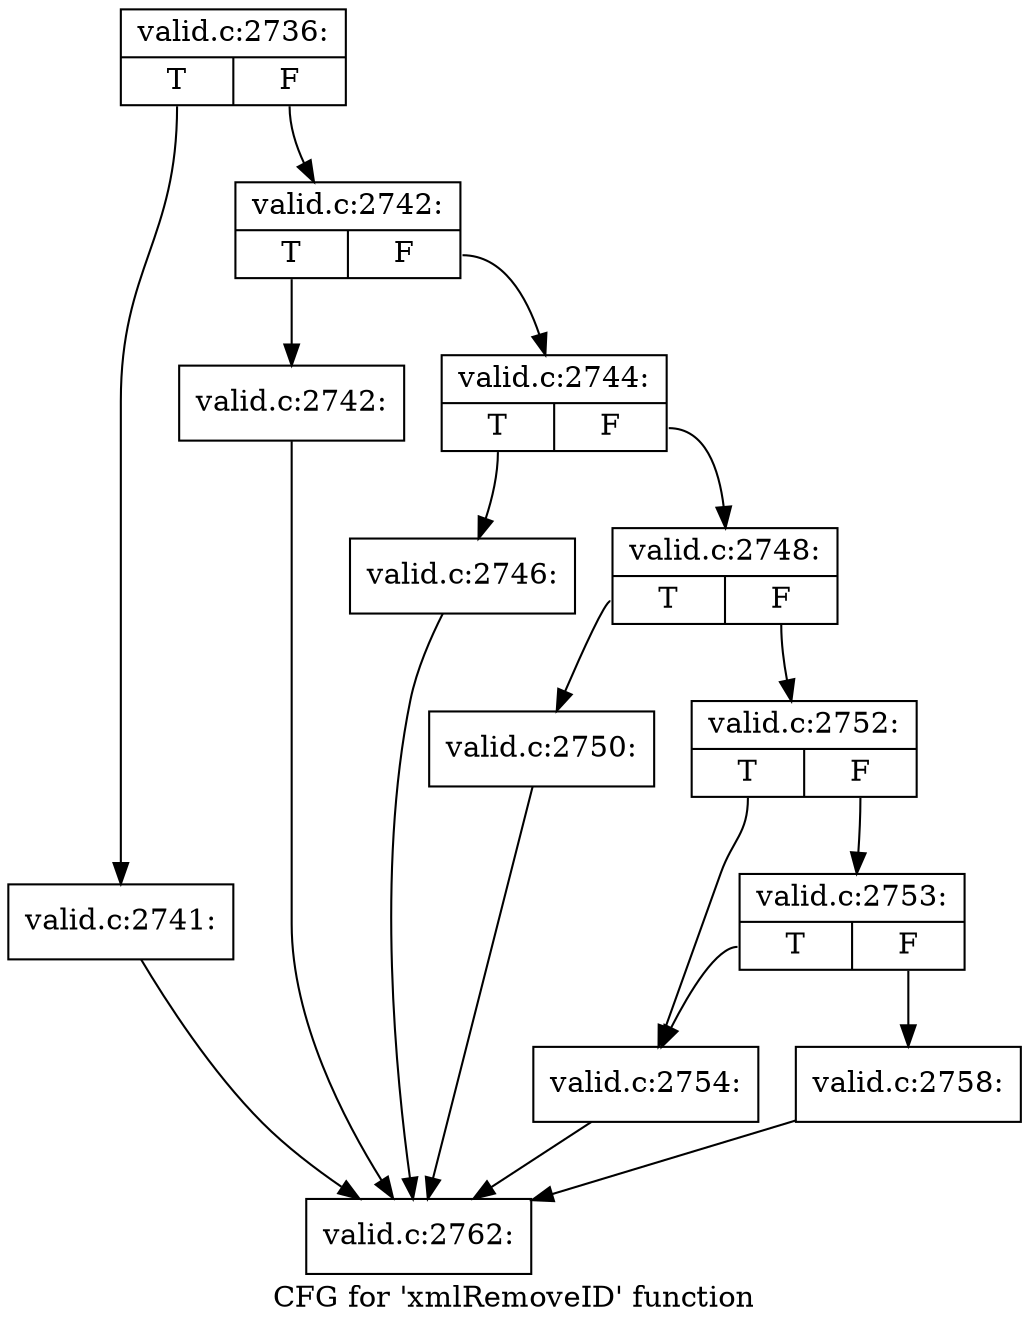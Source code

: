 digraph "CFG for 'xmlRemoveID' function" {
	label="CFG for 'xmlRemoveID' function";

	Node0x4ff4460 [shape=record,label="{valid.c:2736:|{<s0>T|<s1>F}}"];
	Node0x4ff4460:s0 -> Node0x4ffa9c0;
	Node0x4ff4460:s1 -> Node0x4ffaa10;
	Node0x4ffa9c0 [shape=record,label="{valid.c:2741:}"];
	Node0x4ffa9c0 -> Node0x4ff99f0;
	Node0x4ffaa10 [shape=record,label="{valid.c:2742:|{<s0>T|<s1>F}}"];
	Node0x4ffaa10:s0 -> Node0x4ffaed0;
	Node0x4ffaa10:s1 -> Node0x4ffaf20;
	Node0x4ffaed0 [shape=record,label="{valid.c:2742:}"];
	Node0x4ffaed0 -> Node0x4ff99f0;
	Node0x4ffaf20 [shape=record,label="{valid.c:2744:|{<s0>T|<s1>F}}"];
	Node0x4ffaf20:s0 -> Node0x4ffb710;
	Node0x4ffaf20:s1 -> Node0x4ffb760;
	Node0x4ffb710 [shape=record,label="{valid.c:2746:}"];
	Node0x4ffb710 -> Node0x4ff99f0;
	Node0x4ffb760 [shape=record,label="{valid.c:2748:|{<s0>T|<s1>F}}"];
	Node0x4ffb760:s0 -> Node0x4ffc4d0;
	Node0x4ffb760:s1 -> Node0x4ffc9f0;
	Node0x4ffc4d0 [shape=record,label="{valid.c:2750:}"];
	Node0x4ffc4d0 -> Node0x4ff99f0;
	Node0x4ffc9f0 [shape=record,label="{valid.c:2752:|{<s0>T|<s1>F}}"];
	Node0x4ffc9f0:s0 -> Node0x4ffd050;
	Node0x4ffc9f0:s1 -> Node0x4ffd440;
	Node0x4ffd440 [shape=record,label="{valid.c:2753:|{<s0>T|<s1>F}}"];
	Node0x4ffd440:s0 -> Node0x4ffd050;
	Node0x4ffd440:s1 -> Node0x4ffd3f0;
	Node0x4ffd050 [shape=record,label="{valid.c:2754:}"];
	Node0x4ffd050 -> Node0x4ff99f0;
	Node0x4ffd3f0 [shape=record,label="{valid.c:2758:}"];
	Node0x4ffd3f0 -> Node0x4ff99f0;
	Node0x4ff99f0 [shape=record,label="{valid.c:2762:}"];
}
